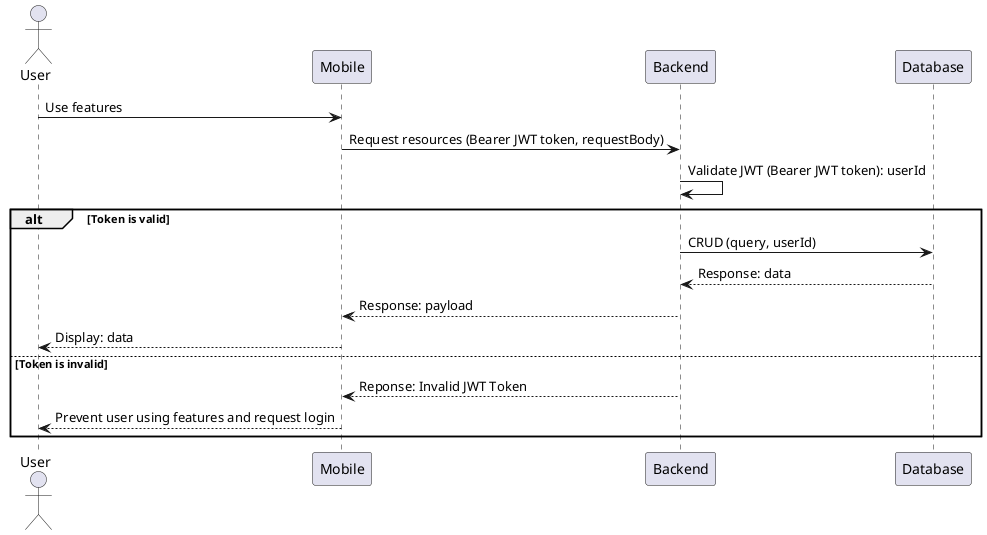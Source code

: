 @startuml
actor User
User -> Mobile: Use features
Mobile -> Backend: Request resources (Bearer JWT token, requestBody)
Backend -> Backend: Validate JWT (Bearer JWT token): userId

alt Token is valid
  Backend -> Database: CRUD (query, userId)
  Database --> Backend: Response: data
  Backend --> Mobile: Response: payload
  Mobile --> User: Display: data
else Token is invalid
  Backend --> Mobile: Reponse: Invalid JWT Token
  Mobile --> User: Prevent user using features and request login
end
@enduml